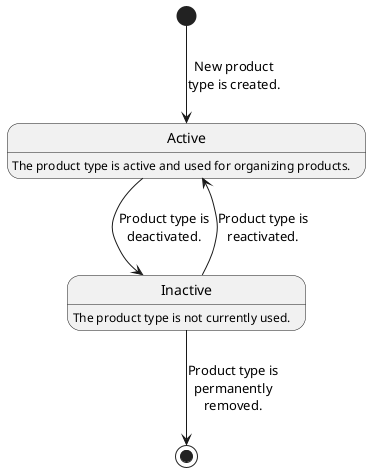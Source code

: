 @startuml ProductType
skinparam maxMessageSize 100
skinparam wrapWidth 400

[*] --> Active : New product type is created.

Active : The product type is active and used for organizing products.
Active --> Inactive : Product type is deactivated.

Inactive : The product type is not currently used.
Inactive --> Active : Product type is reactivated.

Inactive --> [*] : Product type is permanently removed.

@enduml